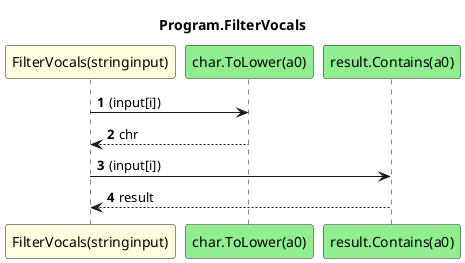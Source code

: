 @startuml Program.FilterVocals
title Program.FilterVocals
participant "FilterVocals(stringinput)" as FilterVocals_p0 #LightYellow
participant "char.ToLower(a0)" as char_ToLower_a0 #LightGreen
participant "result.Contains(a0)" as result_Contains_a0 #LightGreen
autonumber
FilterVocals_p0 -> char_ToLower_a0 : (input[i])
char_ToLower_a0 --> FilterVocals_p0 : chr
FilterVocals_p0 -> result_Contains_a0 : (input[i])
result_Contains_a0 --> FilterVocals_p0 : result
@enduml
